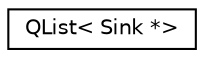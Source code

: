 digraph "类继承关系图"
{
  edge [fontname="Helvetica",fontsize="10",labelfontname="Helvetica",labelfontsize="10"];
  node [fontname="Helvetica",fontsize="10",shape=record];
  rankdir="LR";
  Node0 [label="QList\< Sink *\>",height=0.2,width=0.4,color="black", fillcolor="white", style="filled",URL="$class_q_list.html"];
}
